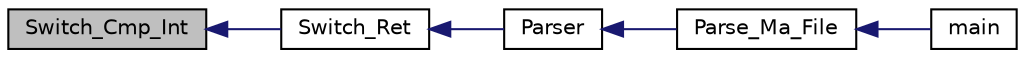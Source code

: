 digraph "Switch_Cmp_Int"
{
  edge [fontname="Helvetica",fontsize="10",labelfontname="Helvetica",labelfontsize="10"];
  node [fontname="Helvetica",fontsize="10",shape=record];
  rankdir="LR";
  Node1 [label="Switch_Cmp_Int",height=0.2,width=0.4,color="black", fillcolor="grey75", style="filled", fontcolor="black"];
  Node1 -> Node2 [dir="back",color="midnightblue",fontsize="10",style="solid"];
  Node2 [label="Switch_Ret",height=0.2,width=0.4,color="black", fillcolor="white", style="filled",URL="$ma__protos_8h.html#ab348042c2e4626c2e75741315166aed5"];
  Node2 -> Node3 [dir="back",color="midnightblue",fontsize="10",style="solid"];
  Node3 [label="Parser",height=0.2,width=0.4,color="black", fillcolor="white", style="filled",URL="$ma__parser_8c.html#a3dbe66c5fada4cfd6e6d6d8f775e0caf"];
  Node3 -> Node4 [dir="back",color="midnightblue",fontsize="10",style="solid"];
  Node4 [label="Parse_Ma_File",height=0.2,width=0.4,color="black", fillcolor="white", style="filled",URL="$ma__parser_8h.html#a4f91bc7ddfc80bc559642b19019052a1"];
  Node4 -> Node5 [dir="back",color="midnightblue",fontsize="10",style="solid"];
  Node5 [label="main",height=0.2,width=0.4,color="black", fillcolor="white", style="filled",URL="$ma2asm_8c.html#a0ddf1224851353fc92bfbff6f499fa97"];
}
